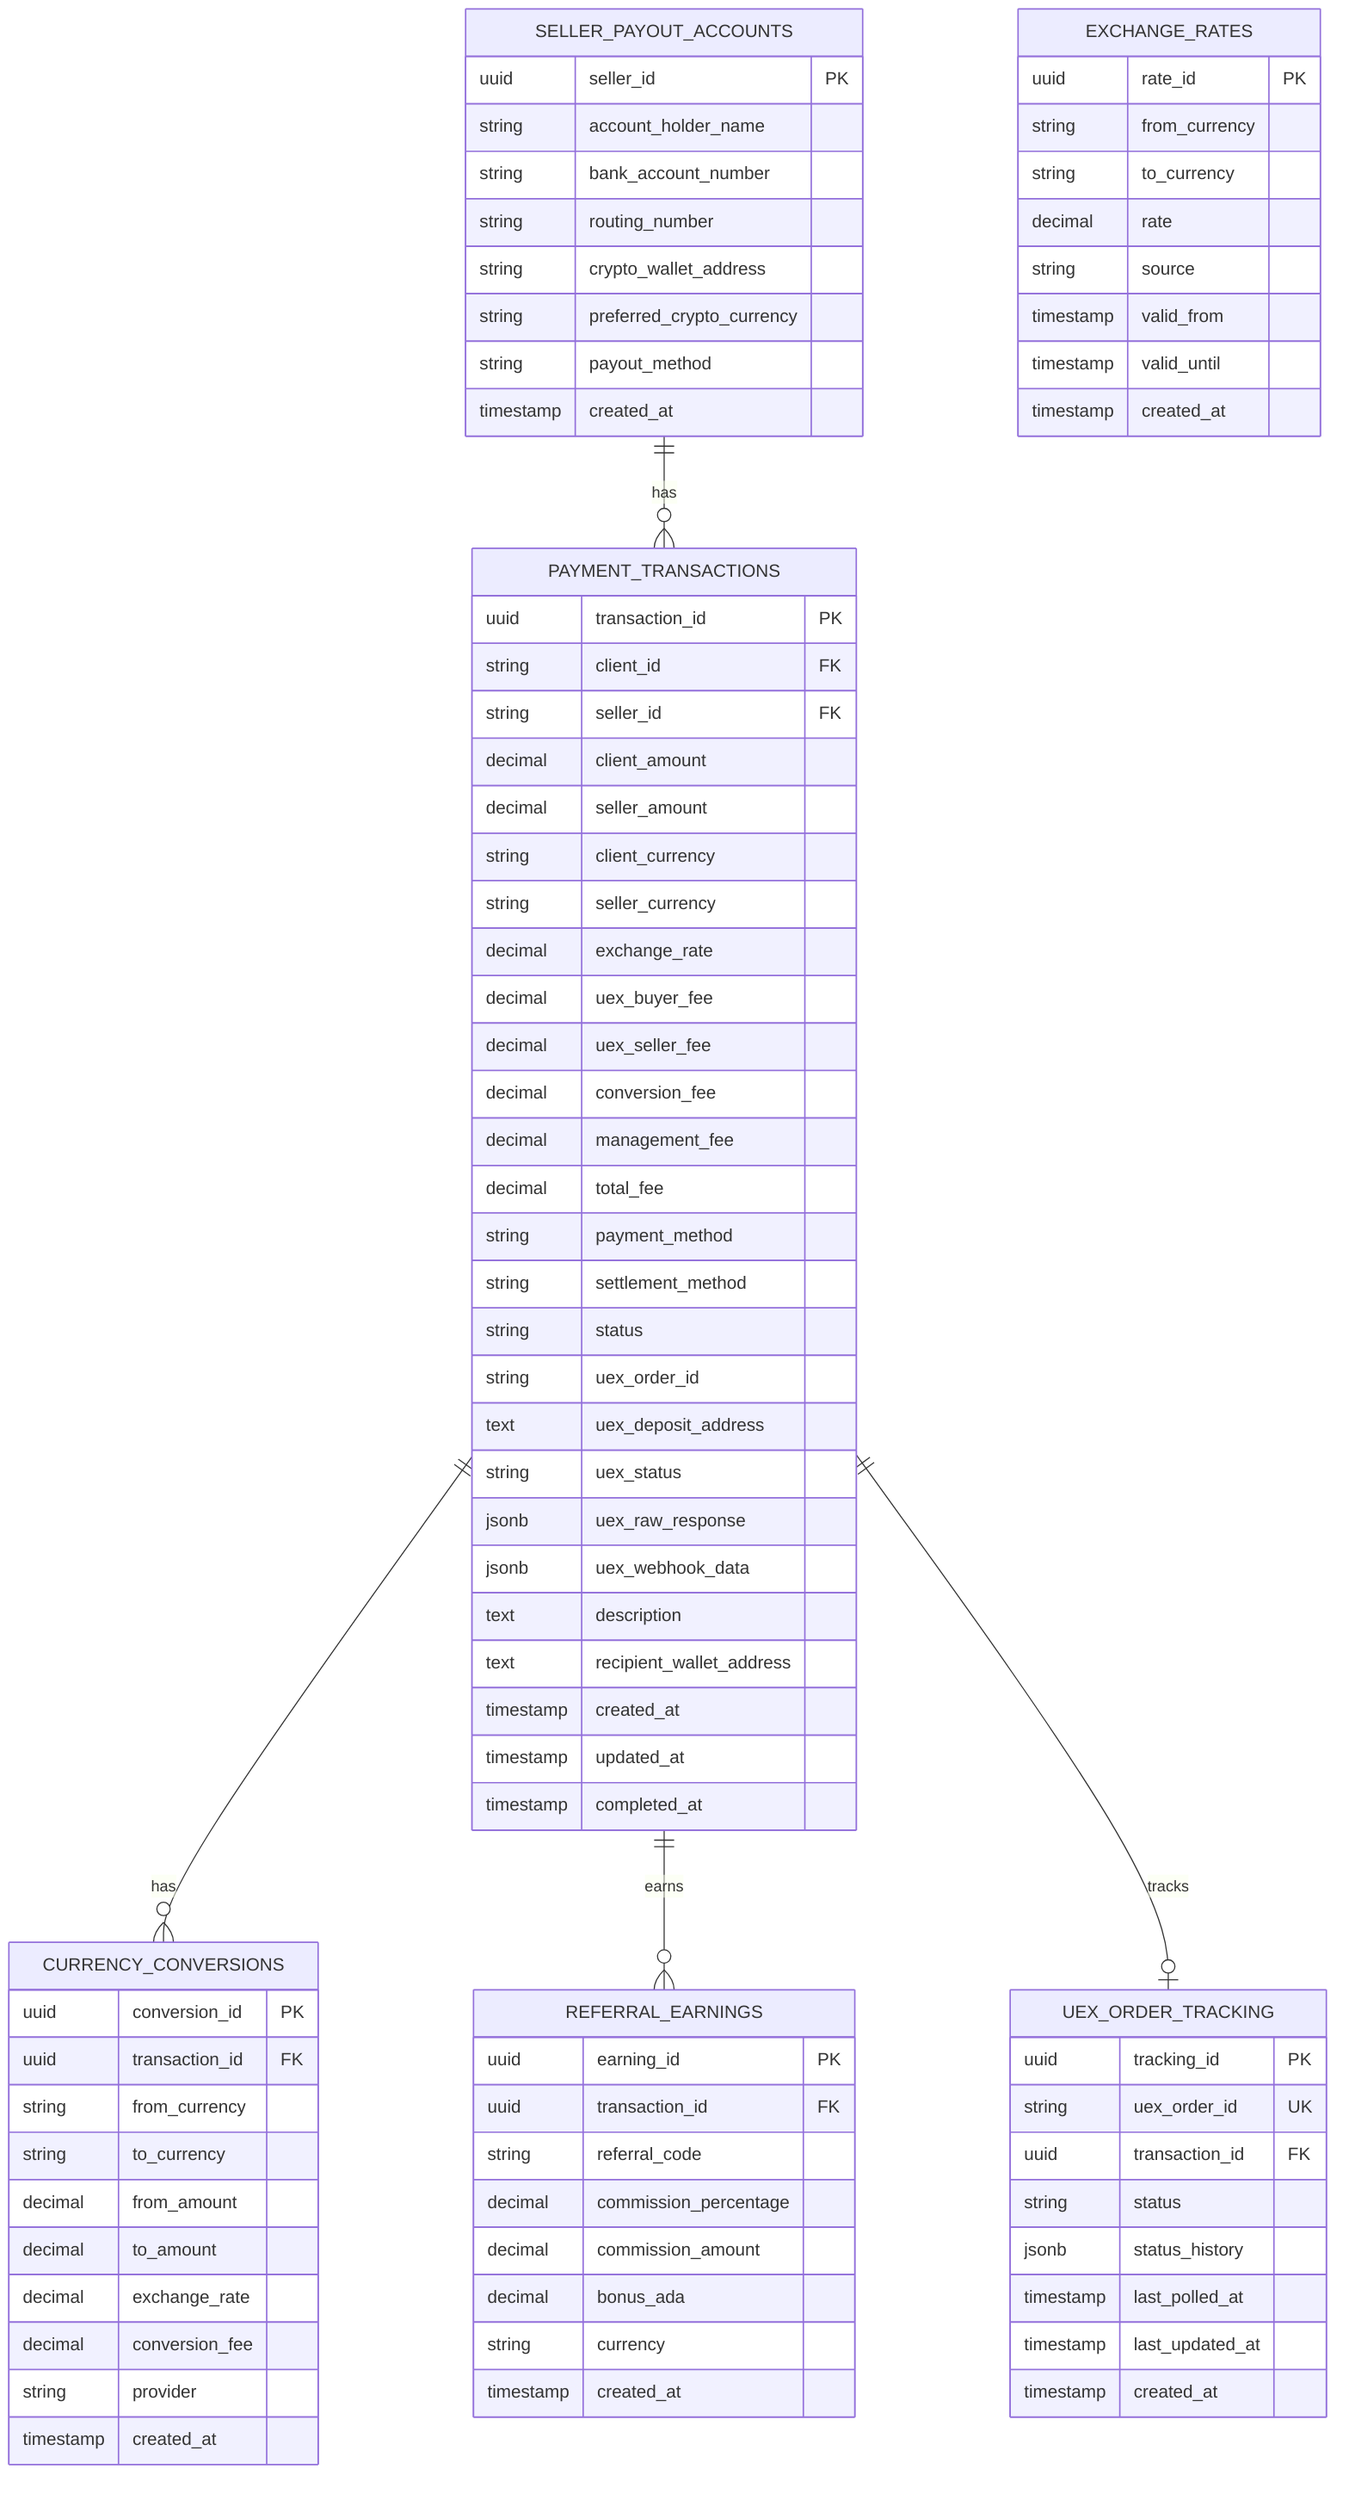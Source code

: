 erDiagram
    SELLER_PAYOUT_ACCOUNTS ||--o{ PAYMENT_TRANSACTIONS : "has"
    PAYMENT_TRANSACTIONS ||--o{ CURRENCY_CONVERSIONS : "has"
    PAYMENT_TRANSACTIONS ||--o{ REFERRAL_EARNINGS : "earns"
    PAYMENT_TRANSACTIONS ||--o| UEX_ORDER_TRACKING : "tracks"
    
    SELLER_PAYOUT_ACCOUNTS {
        uuid seller_id PK
        string account_holder_name
        string bank_account_number
        string routing_number
        string crypto_wallet_address
        string preferred_crypto_currency
        string payout_method
        timestamp created_at
    }
    
    PAYMENT_TRANSACTIONS {
        uuid transaction_id PK
        string client_id FK
        string seller_id FK
        decimal client_amount
        decimal seller_amount
        string client_currency
        string seller_currency
        decimal exchange_rate
        decimal uex_buyer_fee
        decimal uex_seller_fee
        decimal conversion_fee
        decimal management_fee
        decimal total_fee
        string payment_method
        string settlement_method
        string status
        string uex_order_id
        text uex_deposit_address
        string uex_status
        jsonb uex_raw_response
        jsonb uex_webhook_data
        text description
        text recipient_wallet_address
        timestamp created_at
        timestamp updated_at
        timestamp completed_at
    }
    
    CURRENCY_CONVERSIONS {
        uuid conversion_id PK
        uuid transaction_id FK
        string from_currency
        string to_currency
        decimal from_amount
        decimal to_amount
        decimal exchange_rate
        decimal conversion_fee
        string provider
        timestamp created_at
    }
    
    EXCHANGE_RATES {
        uuid rate_id PK
        string from_currency
        string to_currency
        decimal rate
        string source
        timestamp valid_from
        timestamp valid_until
        timestamp created_at
    }
    
    UEX_ORDER_TRACKING {
        uuid tracking_id PK
        string uex_order_id UK
        uuid transaction_id FK
        string status
        jsonb status_history
        timestamp last_polled_at
        timestamp last_updated_at
        timestamp created_at
    }
    
    REFERRAL_EARNINGS {
        uuid earning_id PK
        uuid transaction_id FK
        string referral_code
        decimal commission_percentage
        decimal commission_amount
        decimal bonus_ada
        string currency
        timestamp created_at
    }